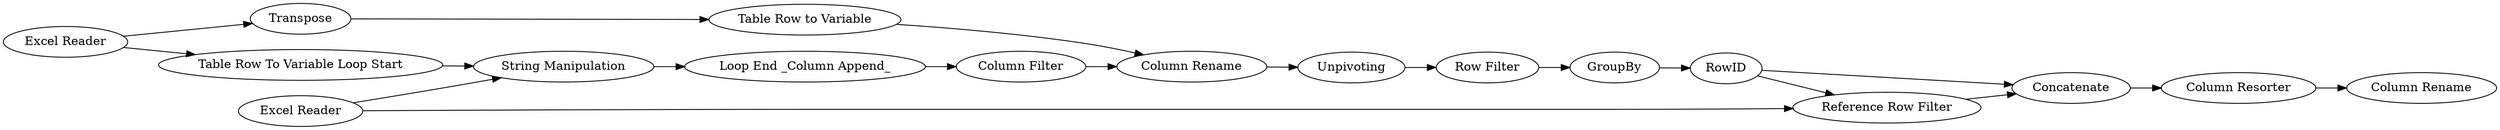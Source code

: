 digraph {
	7 -> 8
	8 -> 9
	10 -> 5
	1 -> 6
	17 -> 20
	2 -> 4
	22 -> 23
	12 -> 13
	6 -> 4
	17 -> 18
	20 -> 22
	13 -> 16
	1 -> 10
	18 -> 20
	9 -> 12
	5 -> 9
	4 -> 7
	2 -> 18
	16 -> 17
	5 [label="Table Row to Variable"]
	16 [label=GroupBy]
	13 [label="Row Filter"]
	20 [label=Concatenate]
	1 [label="Excel Reader"]
	7 [label="Loop End _Column Append_"]
	22 [label="Column Resorter"]
	9 [label="Column Rename"]
	23 [label="Column Rename"]
	4 [label="String Manipulation"]
	18 [label="Reference Row Filter"]
	6 [label="Table Row To Variable Loop Start"]
	8 [label="Column Filter"]
	12 [label=Unpivoting]
	17 [label=RowID]
	2 [label="Excel Reader"]
	10 [label=Transpose]
	rankdir=LR
}
